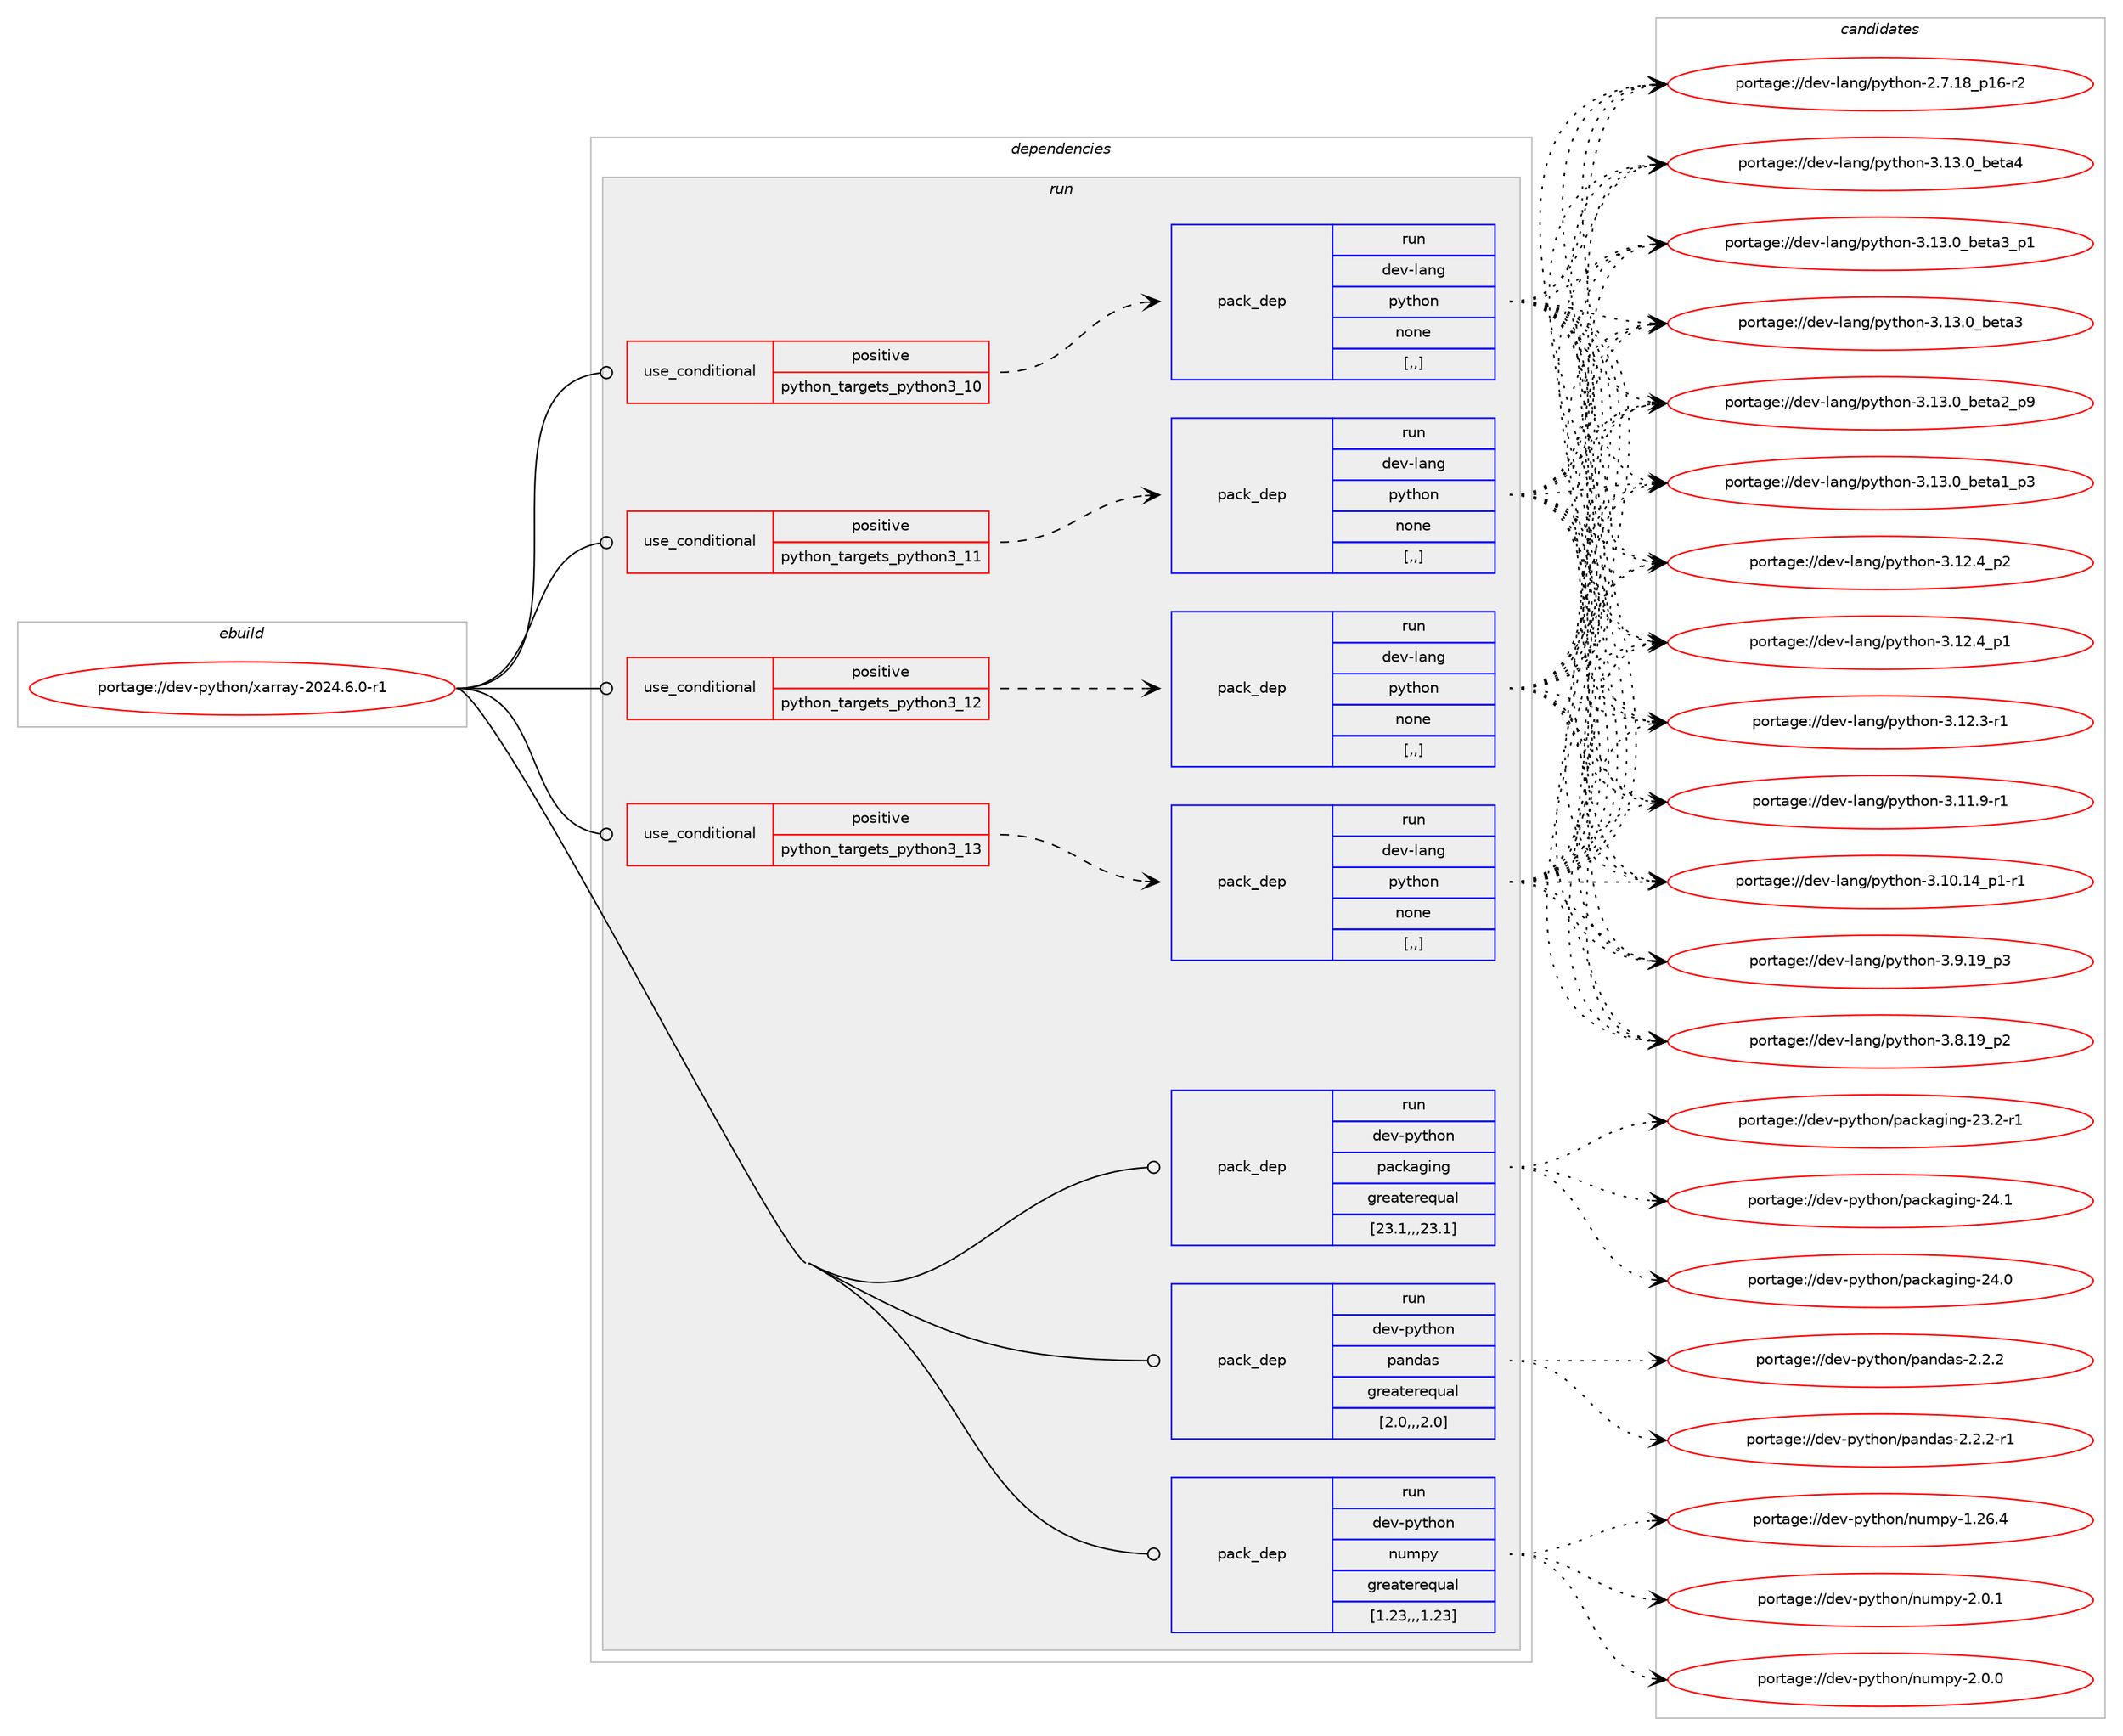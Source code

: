 digraph prolog {

# *************
# Graph options
# *************

newrank=true;
concentrate=true;
compound=true;
graph [rankdir=LR,fontname=Helvetica,fontsize=10,ranksep=1.5];#, ranksep=2.5, nodesep=0.2];
edge  [arrowhead=vee];
node  [fontname=Helvetica,fontsize=10];

# **********
# The ebuild
# **********

subgraph cluster_leftcol {
color=gray;
label=<<i>ebuild</i>>;
id [label="portage://dev-python/xarray-2024.6.0-r1", color=red, width=4, href="../dev-python/xarray-2024.6.0-r1.svg"];
}

# ****************
# The dependencies
# ****************

subgraph cluster_midcol {
color=gray;
label=<<i>dependencies</i>>;
subgraph cluster_compile {
fillcolor="#eeeeee";
style=filled;
label=<<i>compile</i>>;
}
subgraph cluster_compileandrun {
fillcolor="#eeeeee";
style=filled;
label=<<i>compile and run</i>>;
}
subgraph cluster_run {
fillcolor="#eeeeee";
style=filled;
label=<<i>run</i>>;
subgraph cond41314 {
dependency167766 [label=<<TABLE BORDER="0" CELLBORDER="1" CELLSPACING="0" CELLPADDING="4"><TR><TD ROWSPAN="3" CELLPADDING="10">use_conditional</TD></TR><TR><TD>positive</TD></TR><TR><TD>python_targets_python3_10</TD></TR></TABLE>>, shape=none, color=red];
subgraph pack125179 {
dependency167767 [label=<<TABLE BORDER="0" CELLBORDER="1" CELLSPACING="0" CELLPADDING="4" WIDTH="220"><TR><TD ROWSPAN="6" CELLPADDING="30">pack_dep</TD></TR><TR><TD WIDTH="110">run</TD></TR><TR><TD>dev-lang</TD></TR><TR><TD>python</TD></TR><TR><TD>none</TD></TR><TR><TD>[,,]</TD></TR></TABLE>>, shape=none, color=blue];
}
dependency167766:e -> dependency167767:w [weight=20,style="dashed",arrowhead="vee"];
}
id:e -> dependency167766:w [weight=20,style="solid",arrowhead="odot"];
subgraph cond41315 {
dependency167768 [label=<<TABLE BORDER="0" CELLBORDER="1" CELLSPACING="0" CELLPADDING="4"><TR><TD ROWSPAN="3" CELLPADDING="10">use_conditional</TD></TR><TR><TD>positive</TD></TR><TR><TD>python_targets_python3_11</TD></TR></TABLE>>, shape=none, color=red];
subgraph pack125180 {
dependency167769 [label=<<TABLE BORDER="0" CELLBORDER="1" CELLSPACING="0" CELLPADDING="4" WIDTH="220"><TR><TD ROWSPAN="6" CELLPADDING="30">pack_dep</TD></TR><TR><TD WIDTH="110">run</TD></TR><TR><TD>dev-lang</TD></TR><TR><TD>python</TD></TR><TR><TD>none</TD></TR><TR><TD>[,,]</TD></TR></TABLE>>, shape=none, color=blue];
}
dependency167768:e -> dependency167769:w [weight=20,style="dashed",arrowhead="vee"];
}
id:e -> dependency167768:w [weight=20,style="solid",arrowhead="odot"];
subgraph cond41316 {
dependency167770 [label=<<TABLE BORDER="0" CELLBORDER="1" CELLSPACING="0" CELLPADDING="4"><TR><TD ROWSPAN="3" CELLPADDING="10">use_conditional</TD></TR><TR><TD>positive</TD></TR><TR><TD>python_targets_python3_12</TD></TR></TABLE>>, shape=none, color=red];
subgraph pack125181 {
dependency167771 [label=<<TABLE BORDER="0" CELLBORDER="1" CELLSPACING="0" CELLPADDING="4" WIDTH="220"><TR><TD ROWSPAN="6" CELLPADDING="30">pack_dep</TD></TR><TR><TD WIDTH="110">run</TD></TR><TR><TD>dev-lang</TD></TR><TR><TD>python</TD></TR><TR><TD>none</TD></TR><TR><TD>[,,]</TD></TR></TABLE>>, shape=none, color=blue];
}
dependency167770:e -> dependency167771:w [weight=20,style="dashed",arrowhead="vee"];
}
id:e -> dependency167770:w [weight=20,style="solid",arrowhead="odot"];
subgraph cond41317 {
dependency167772 [label=<<TABLE BORDER="0" CELLBORDER="1" CELLSPACING="0" CELLPADDING="4"><TR><TD ROWSPAN="3" CELLPADDING="10">use_conditional</TD></TR><TR><TD>positive</TD></TR><TR><TD>python_targets_python3_13</TD></TR></TABLE>>, shape=none, color=red];
subgraph pack125182 {
dependency167773 [label=<<TABLE BORDER="0" CELLBORDER="1" CELLSPACING="0" CELLPADDING="4" WIDTH="220"><TR><TD ROWSPAN="6" CELLPADDING="30">pack_dep</TD></TR><TR><TD WIDTH="110">run</TD></TR><TR><TD>dev-lang</TD></TR><TR><TD>python</TD></TR><TR><TD>none</TD></TR><TR><TD>[,,]</TD></TR></TABLE>>, shape=none, color=blue];
}
dependency167772:e -> dependency167773:w [weight=20,style="dashed",arrowhead="vee"];
}
id:e -> dependency167772:w [weight=20,style="solid",arrowhead="odot"];
subgraph pack125183 {
dependency167774 [label=<<TABLE BORDER="0" CELLBORDER="1" CELLSPACING="0" CELLPADDING="4" WIDTH="220"><TR><TD ROWSPAN="6" CELLPADDING="30">pack_dep</TD></TR><TR><TD WIDTH="110">run</TD></TR><TR><TD>dev-python</TD></TR><TR><TD>numpy</TD></TR><TR><TD>greaterequal</TD></TR><TR><TD>[1.23,,,1.23]</TD></TR></TABLE>>, shape=none, color=blue];
}
id:e -> dependency167774:w [weight=20,style="solid",arrowhead="odot"];
subgraph pack125184 {
dependency167775 [label=<<TABLE BORDER="0" CELLBORDER="1" CELLSPACING="0" CELLPADDING="4" WIDTH="220"><TR><TD ROWSPAN="6" CELLPADDING="30">pack_dep</TD></TR><TR><TD WIDTH="110">run</TD></TR><TR><TD>dev-python</TD></TR><TR><TD>packaging</TD></TR><TR><TD>greaterequal</TD></TR><TR><TD>[23.1,,,23.1]</TD></TR></TABLE>>, shape=none, color=blue];
}
id:e -> dependency167775:w [weight=20,style="solid",arrowhead="odot"];
subgraph pack125185 {
dependency167776 [label=<<TABLE BORDER="0" CELLBORDER="1" CELLSPACING="0" CELLPADDING="4" WIDTH="220"><TR><TD ROWSPAN="6" CELLPADDING="30">pack_dep</TD></TR><TR><TD WIDTH="110">run</TD></TR><TR><TD>dev-python</TD></TR><TR><TD>pandas</TD></TR><TR><TD>greaterequal</TD></TR><TR><TD>[2.0,,,2.0]</TD></TR></TABLE>>, shape=none, color=blue];
}
id:e -> dependency167776:w [weight=20,style="solid",arrowhead="odot"];
}
}

# **************
# The candidates
# **************

subgraph cluster_choices {
rank=same;
color=gray;
label=<<i>candidates</i>>;

subgraph choice125179 {
color=black;
nodesep=1;
choice1001011184510897110103471121211161041111104551464951464895981011169752 [label="portage://dev-lang/python-3.13.0_beta4", color=red, width=4,href="../dev-lang/python-3.13.0_beta4.svg"];
choice10010111845108971101034711212111610411111045514649514648959810111697519511249 [label="portage://dev-lang/python-3.13.0_beta3_p1", color=red, width=4,href="../dev-lang/python-3.13.0_beta3_p1.svg"];
choice1001011184510897110103471121211161041111104551464951464895981011169751 [label="portage://dev-lang/python-3.13.0_beta3", color=red, width=4,href="../dev-lang/python-3.13.0_beta3.svg"];
choice10010111845108971101034711212111610411111045514649514648959810111697509511257 [label="portage://dev-lang/python-3.13.0_beta2_p9", color=red, width=4,href="../dev-lang/python-3.13.0_beta2_p9.svg"];
choice10010111845108971101034711212111610411111045514649514648959810111697499511251 [label="portage://dev-lang/python-3.13.0_beta1_p3", color=red, width=4,href="../dev-lang/python-3.13.0_beta1_p3.svg"];
choice100101118451089711010347112121116104111110455146495046529511250 [label="portage://dev-lang/python-3.12.4_p2", color=red, width=4,href="../dev-lang/python-3.12.4_p2.svg"];
choice100101118451089711010347112121116104111110455146495046529511249 [label="portage://dev-lang/python-3.12.4_p1", color=red, width=4,href="../dev-lang/python-3.12.4_p1.svg"];
choice100101118451089711010347112121116104111110455146495046514511449 [label="portage://dev-lang/python-3.12.3-r1", color=red, width=4,href="../dev-lang/python-3.12.3-r1.svg"];
choice100101118451089711010347112121116104111110455146494946574511449 [label="portage://dev-lang/python-3.11.9-r1", color=red, width=4,href="../dev-lang/python-3.11.9-r1.svg"];
choice100101118451089711010347112121116104111110455146494846495295112494511449 [label="portage://dev-lang/python-3.10.14_p1-r1", color=red, width=4,href="../dev-lang/python-3.10.14_p1-r1.svg"];
choice100101118451089711010347112121116104111110455146574649579511251 [label="portage://dev-lang/python-3.9.19_p3", color=red, width=4,href="../dev-lang/python-3.9.19_p3.svg"];
choice100101118451089711010347112121116104111110455146564649579511250 [label="portage://dev-lang/python-3.8.19_p2", color=red, width=4,href="../dev-lang/python-3.8.19_p2.svg"];
choice100101118451089711010347112121116104111110455046554649569511249544511450 [label="portage://dev-lang/python-2.7.18_p16-r2", color=red, width=4,href="../dev-lang/python-2.7.18_p16-r2.svg"];
dependency167767:e -> choice1001011184510897110103471121211161041111104551464951464895981011169752:w [style=dotted,weight="100"];
dependency167767:e -> choice10010111845108971101034711212111610411111045514649514648959810111697519511249:w [style=dotted,weight="100"];
dependency167767:e -> choice1001011184510897110103471121211161041111104551464951464895981011169751:w [style=dotted,weight="100"];
dependency167767:e -> choice10010111845108971101034711212111610411111045514649514648959810111697509511257:w [style=dotted,weight="100"];
dependency167767:e -> choice10010111845108971101034711212111610411111045514649514648959810111697499511251:w [style=dotted,weight="100"];
dependency167767:e -> choice100101118451089711010347112121116104111110455146495046529511250:w [style=dotted,weight="100"];
dependency167767:e -> choice100101118451089711010347112121116104111110455146495046529511249:w [style=dotted,weight="100"];
dependency167767:e -> choice100101118451089711010347112121116104111110455146495046514511449:w [style=dotted,weight="100"];
dependency167767:e -> choice100101118451089711010347112121116104111110455146494946574511449:w [style=dotted,weight="100"];
dependency167767:e -> choice100101118451089711010347112121116104111110455146494846495295112494511449:w [style=dotted,weight="100"];
dependency167767:e -> choice100101118451089711010347112121116104111110455146574649579511251:w [style=dotted,weight="100"];
dependency167767:e -> choice100101118451089711010347112121116104111110455146564649579511250:w [style=dotted,weight="100"];
dependency167767:e -> choice100101118451089711010347112121116104111110455046554649569511249544511450:w [style=dotted,weight="100"];
}
subgraph choice125180 {
color=black;
nodesep=1;
choice1001011184510897110103471121211161041111104551464951464895981011169752 [label="portage://dev-lang/python-3.13.0_beta4", color=red, width=4,href="../dev-lang/python-3.13.0_beta4.svg"];
choice10010111845108971101034711212111610411111045514649514648959810111697519511249 [label="portage://dev-lang/python-3.13.0_beta3_p1", color=red, width=4,href="../dev-lang/python-3.13.0_beta3_p1.svg"];
choice1001011184510897110103471121211161041111104551464951464895981011169751 [label="portage://dev-lang/python-3.13.0_beta3", color=red, width=4,href="../dev-lang/python-3.13.0_beta3.svg"];
choice10010111845108971101034711212111610411111045514649514648959810111697509511257 [label="portage://dev-lang/python-3.13.0_beta2_p9", color=red, width=4,href="../dev-lang/python-3.13.0_beta2_p9.svg"];
choice10010111845108971101034711212111610411111045514649514648959810111697499511251 [label="portage://dev-lang/python-3.13.0_beta1_p3", color=red, width=4,href="../dev-lang/python-3.13.0_beta1_p3.svg"];
choice100101118451089711010347112121116104111110455146495046529511250 [label="portage://dev-lang/python-3.12.4_p2", color=red, width=4,href="../dev-lang/python-3.12.4_p2.svg"];
choice100101118451089711010347112121116104111110455146495046529511249 [label="portage://dev-lang/python-3.12.4_p1", color=red, width=4,href="../dev-lang/python-3.12.4_p1.svg"];
choice100101118451089711010347112121116104111110455146495046514511449 [label="portage://dev-lang/python-3.12.3-r1", color=red, width=4,href="../dev-lang/python-3.12.3-r1.svg"];
choice100101118451089711010347112121116104111110455146494946574511449 [label="portage://dev-lang/python-3.11.9-r1", color=red, width=4,href="../dev-lang/python-3.11.9-r1.svg"];
choice100101118451089711010347112121116104111110455146494846495295112494511449 [label="portage://dev-lang/python-3.10.14_p1-r1", color=red, width=4,href="../dev-lang/python-3.10.14_p1-r1.svg"];
choice100101118451089711010347112121116104111110455146574649579511251 [label="portage://dev-lang/python-3.9.19_p3", color=red, width=4,href="../dev-lang/python-3.9.19_p3.svg"];
choice100101118451089711010347112121116104111110455146564649579511250 [label="portage://dev-lang/python-3.8.19_p2", color=red, width=4,href="../dev-lang/python-3.8.19_p2.svg"];
choice100101118451089711010347112121116104111110455046554649569511249544511450 [label="portage://dev-lang/python-2.7.18_p16-r2", color=red, width=4,href="../dev-lang/python-2.7.18_p16-r2.svg"];
dependency167769:e -> choice1001011184510897110103471121211161041111104551464951464895981011169752:w [style=dotted,weight="100"];
dependency167769:e -> choice10010111845108971101034711212111610411111045514649514648959810111697519511249:w [style=dotted,weight="100"];
dependency167769:e -> choice1001011184510897110103471121211161041111104551464951464895981011169751:w [style=dotted,weight="100"];
dependency167769:e -> choice10010111845108971101034711212111610411111045514649514648959810111697509511257:w [style=dotted,weight="100"];
dependency167769:e -> choice10010111845108971101034711212111610411111045514649514648959810111697499511251:w [style=dotted,weight="100"];
dependency167769:e -> choice100101118451089711010347112121116104111110455146495046529511250:w [style=dotted,weight="100"];
dependency167769:e -> choice100101118451089711010347112121116104111110455146495046529511249:w [style=dotted,weight="100"];
dependency167769:e -> choice100101118451089711010347112121116104111110455146495046514511449:w [style=dotted,weight="100"];
dependency167769:e -> choice100101118451089711010347112121116104111110455146494946574511449:w [style=dotted,weight="100"];
dependency167769:e -> choice100101118451089711010347112121116104111110455146494846495295112494511449:w [style=dotted,weight="100"];
dependency167769:e -> choice100101118451089711010347112121116104111110455146574649579511251:w [style=dotted,weight="100"];
dependency167769:e -> choice100101118451089711010347112121116104111110455146564649579511250:w [style=dotted,weight="100"];
dependency167769:e -> choice100101118451089711010347112121116104111110455046554649569511249544511450:w [style=dotted,weight="100"];
}
subgraph choice125181 {
color=black;
nodesep=1;
choice1001011184510897110103471121211161041111104551464951464895981011169752 [label="portage://dev-lang/python-3.13.0_beta4", color=red, width=4,href="../dev-lang/python-3.13.0_beta4.svg"];
choice10010111845108971101034711212111610411111045514649514648959810111697519511249 [label="portage://dev-lang/python-3.13.0_beta3_p1", color=red, width=4,href="../dev-lang/python-3.13.0_beta3_p1.svg"];
choice1001011184510897110103471121211161041111104551464951464895981011169751 [label="portage://dev-lang/python-3.13.0_beta3", color=red, width=4,href="../dev-lang/python-3.13.0_beta3.svg"];
choice10010111845108971101034711212111610411111045514649514648959810111697509511257 [label="portage://dev-lang/python-3.13.0_beta2_p9", color=red, width=4,href="../dev-lang/python-3.13.0_beta2_p9.svg"];
choice10010111845108971101034711212111610411111045514649514648959810111697499511251 [label="portage://dev-lang/python-3.13.0_beta1_p3", color=red, width=4,href="../dev-lang/python-3.13.0_beta1_p3.svg"];
choice100101118451089711010347112121116104111110455146495046529511250 [label="portage://dev-lang/python-3.12.4_p2", color=red, width=4,href="../dev-lang/python-3.12.4_p2.svg"];
choice100101118451089711010347112121116104111110455146495046529511249 [label="portage://dev-lang/python-3.12.4_p1", color=red, width=4,href="../dev-lang/python-3.12.4_p1.svg"];
choice100101118451089711010347112121116104111110455146495046514511449 [label="portage://dev-lang/python-3.12.3-r1", color=red, width=4,href="../dev-lang/python-3.12.3-r1.svg"];
choice100101118451089711010347112121116104111110455146494946574511449 [label="portage://dev-lang/python-3.11.9-r1", color=red, width=4,href="../dev-lang/python-3.11.9-r1.svg"];
choice100101118451089711010347112121116104111110455146494846495295112494511449 [label="portage://dev-lang/python-3.10.14_p1-r1", color=red, width=4,href="../dev-lang/python-3.10.14_p1-r1.svg"];
choice100101118451089711010347112121116104111110455146574649579511251 [label="portage://dev-lang/python-3.9.19_p3", color=red, width=4,href="../dev-lang/python-3.9.19_p3.svg"];
choice100101118451089711010347112121116104111110455146564649579511250 [label="portage://dev-lang/python-3.8.19_p2", color=red, width=4,href="../dev-lang/python-3.8.19_p2.svg"];
choice100101118451089711010347112121116104111110455046554649569511249544511450 [label="portage://dev-lang/python-2.7.18_p16-r2", color=red, width=4,href="../dev-lang/python-2.7.18_p16-r2.svg"];
dependency167771:e -> choice1001011184510897110103471121211161041111104551464951464895981011169752:w [style=dotted,weight="100"];
dependency167771:e -> choice10010111845108971101034711212111610411111045514649514648959810111697519511249:w [style=dotted,weight="100"];
dependency167771:e -> choice1001011184510897110103471121211161041111104551464951464895981011169751:w [style=dotted,weight="100"];
dependency167771:e -> choice10010111845108971101034711212111610411111045514649514648959810111697509511257:w [style=dotted,weight="100"];
dependency167771:e -> choice10010111845108971101034711212111610411111045514649514648959810111697499511251:w [style=dotted,weight="100"];
dependency167771:e -> choice100101118451089711010347112121116104111110455146495046529511250:w [style=dotted,weight="100"];
dependency167771:e -> choice100101118451089711010347112121116104111110455146495046529511249:w [style=dotted,weight="100"];
dependency167771:e -> choice100101118451089711010347112121116104111110455146495046514511449:w [style=dotted,weight="100"];
dependency167771:e -> choice100101118451089711010347112121116104111110455146494946574511449:w [style=dotted,weight="100"];
dependency167771:e -> choice100101118451089711010347112121116104111110455146494846495295112494511449:w [style=dotted,weight="100"];
dependency167771:e -> choice100101118451089711010347112121116104111110455146574649579511251:w [style=dotted,weight="100"];
dependency167771:e -> choice100101118451089711010347112121116104111110455146564649579511250:w [style=dotted,weight="100"];
dependency167771:e -> choice100101118451089711010347112121116104111110455046554649569511249544511450:w [style=dotted,weight="100"];
}
subgraph choice125182 {
color=black;
nodesep=1;
choice1001011184510897110103471121211161041111104551464951464895981011169752 [label="portage://dev-lang/python-3.13.0_beta4", color=red, width=4,href="../dev-lang/python-3.13.0_beta4.svg"];
choice10010111845108971101034711212111610411111045514649514648959810111697519511249 [label="portage://dev-lang/python-3.13.0_beta3_p1", color=red, width=4,href="../dev-lang/python-3.13.0_beta3_p1.svg"];
choice1001011184510897110103471121211161041111104551464951464895981011169751 [label="portage://dev-lang/python-3.13.0_beta3", color=red, width=4,href="../dev-lang/python-3.13.0_beta3.svg"];
choice10010111845108971101034711212111610411111045514649514648959810111697509511257 [label="portage://dev-lang/python-3.13.0_beta2_p9", color=red, width=4,href="../dev-lang/python-3.13.0_beta2_p9.svg"];
choice10010111845108971101034711212111610411111045514649514648959810111697499511251 [label="portage://dev-lang/python-3.13.0_beta1_p3", color=red, width=4,href="../dev-lang/python-3.13.0_beta1_p3.svg"];
choice100101118451089711010347112121116104111110455146495046529511250 [label="portage://dev-lang/python-3.12.4_p2", color=red, width=4,href="../dev-lang/python-3.12.4_p2.svg"];
choice100101118451089711010347112121116104111110455146495046529511249 [label="portage://dev-lang/python-3.12.4_p1", color=red, width=4,href="../dev-lang/python-3.12.4_p1.svg"];
choice100101118451089711010347112121116104111110455146495046514511449 [label="portage://dev-lang/python-3.12.3-r1", color=red, width=4,href="../dev-lang/python-3.12.3-r1.svg"];
choice100101118451089711010347112121116104111110455146494946574511449 [label="portage://dev-lang/python-3.11.9-r1", color=red, width=4,href="../dev-lang/python-3.11.9-r1.svg"];
choice100101118451089711010347112121116104111110455146494846495295112494511449 [label="portage://dev-lang/python-3.10.14_p1-r1", color=red, width=4,href="../dev-lang/python-3.10.14_p1-r1.svg"];
choice100101118451089711010347112121116104111110455146574649579511251 [label="portage://dev-lang/python-3.9.19_p3", color=red, width=4,href="../dev-lang/python-3.9.19_p3.svg"];
choice100101118451089711010347112121116104111110455146564649579511250 [label="portage://dev-lang/python-3.8.19_p2", color=red, width=4,href="../dev-lang/python-3.8.19_p2.svg"];
choice100101118451089711010347112121116104111110455046554649569511249544511450 [label="portage://dev-lang/python-2.7.18_p16-r2", color=red, width=4,href="../dev-lang/python-2.7.18_p16-r2.svg"];
dependency167773:e -> choice1001011184510897110103471121211161041111104551464951464895981011169752:w [style=dotted,weight="100"];
dependency167773:e -> choice10010111845108971101034711212111610411111045514649514648959810111697519511249:w [style=dotted,weight="100"];
dependency167773:e -> choice1001011184510897110103471121211161041111104551464951464895981011169751:w [style=dotted,weight="100"];
dependency167773:e -> choice10010111845108971101034711212111610411111045514649514648959810111697509511257:w [style=dotted,weight="100"];
dependency167773:e -> choice10010111845108971101034711212111610411111045514649514648959810111697499511251:w [style=dotted,weight="100"];
dependency167773:e -> choice100101118451089711010347112121116104111110455146495046529511250:w [style=dotted,weight="100"];
dependency167773:e -> choice100101118451089711010347112121116104111110455146495046529511249:w [style=dotted,weight="100"];
dependency167773:e -> choice100101118451089711010347112121116104111110455146495046514511449:w [style=dotted,weight="100"];
dependency167773:e -> choice100101118451089711010347112121116104111110455146494946574511449:w [style=dotted,weight="100"];
dependency167773:e -> choice100101118451089711010347112121116104111110455146494846495295112494511449:w [style=dotted,weight="100"];
dependency167773:e -> choice100101118451089711010347112121116104111110455146574649579511251:w [style=dotted,weight="100"];
dependency167773:e -> choice100101118451089711010347112121116104111110455146564649579511250:w [style=dotted,weight="100"];
dependency167773:e -> choice100101118451089711010347112121116104111110455046554649569511249544511450:w [style=dotted,weight="100"];
}
subgraph choice125183 {
color=black;
nodesep=1;
choice1001011184511212111610411111047110117109112121455046484649 [label="portage://dev-python/numpy-2.0.1", color=red, width=4,href="../dev-python/numpy-2.0.1.svg"];
choice1001011184511212111610411111047110117109112121455046484648 [label="portage://dev-python/numpy-2.0.0", color=red, width=4,href="../dev-python/numpy-2.0.0.svg"];
choice100101118451121211161041111104711011710911212145494650544652 [label="portage://dev-python/numpy-1.26.4", color=red, width=4,href="../dev-python/numpy-1.26.4.svg"];
dependency167774:e -> choice1001011184511212111610411111047110117109112121455046484649:w [style=dotted,weight="100"];
dependency167774:e -> choice1001011184511212111610411111047110117109112121455046484648:w [style=dotted,weight="100"];
dependency167774:e -> choice100101118451121211161041111104711011710911212145494650544652:w [style=dotted,weight="100"];
}
subgraph choice125184 {
color=black;
nodesep=1;
choice10010111845112121116104111110471129799107971031051101034550524649 [label="portage://dev-python/packaging-24.1", color=red, width=4,href="../dev-python/packaging-24.1.svg"];
choice10010111845112121116104111110471129799107971031051101034550524648 [label="portage://dev-python/packaging-24.0", color=red, width=4,href="../dev-python/packaging-24.0.svg"];
choice100101118451121211161041111104711297991079710310511010345505146504511449 [label="portage://dev-python/packaging-23.2-r1", color=red, width=4,href="../dev-python/packaging-23.2-r1.svg"];
dependency167775:e -> choice10010111845112121116104111110471129799107971031051101034550524649:w [style=dotted,weight="100"];
dependency167775:e -> choice10010111845112121116104111110471129799107971031051101034550524648:w [style=dotted,weight="100"];
dependency167775:e -> choice100101118451121211161041111104711297991079710310511010345505146504511449:w [style=dotted,weight="100"];
}
subgraph choice125185 {
color=black;
nodesep=1;
choice100101118451121211161041111104711297110100971154550465046504511449 [label="portage://dev-python/pandas-2.2.2-r1", color=red, width=4,href="../dev-python/pandas-2.2.2-r1.svg"];
choice10010111845112121116104111110471129711010097115455046504650 [label="portage://dev-python/pandas-2.2.2", color=red, width=4,href="../dev-python/pandas-2.2.2.svg"];
dependency167776:e -> choice100101118451121211161041111104711297110100971154550465046504511449:w [style=dotted,weight="100"];
dependency167776:e -> choice10010111845112121116104111110471129711010097115455046504650:w [style=dotted,weight="100"];
}
}

}
